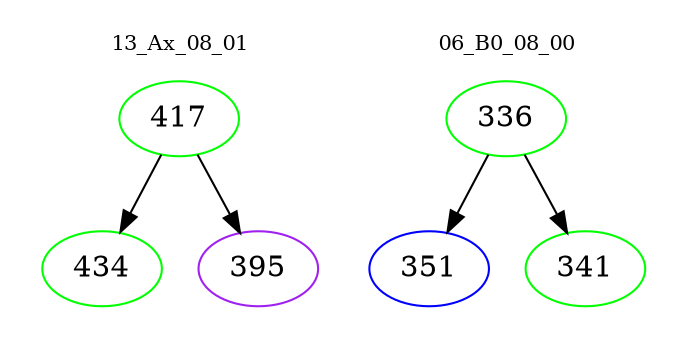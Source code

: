 digraph{
subgraph cluster_0 {
color = white
label = "13_Ax_08_01";
fontsize=10;
T0_417 [label="417", color="green"]
T0_417 -> T0_434 [color="black"]
T0_434 [label="434", color="green"]
T0_417 -> T0_395 [color="black"]
T0_395 [label="395", color="purple"]
}
subgraph cluster_1 {
color = white
label = "06_B0_08_00";
fontsize=10;
T1_336 [label="336", color="green"]
T1_336 -> T1_351 [color="black"]
T1_351 [label="351", color="blue"]
T1_336 -> T1_341 [color="black"]
T1_341 [label="341", color="green"]
}
}
